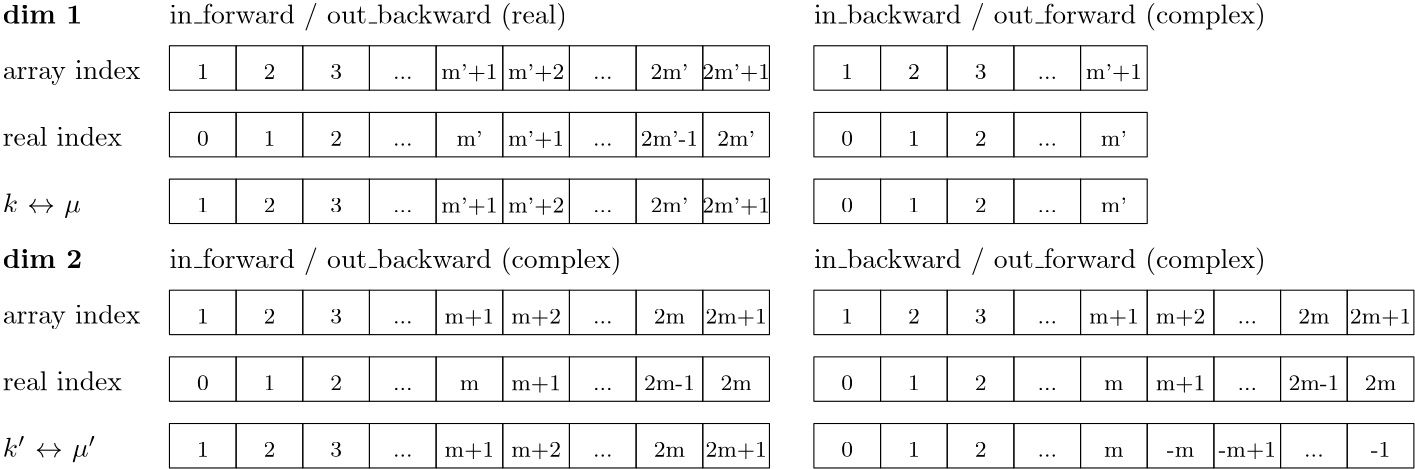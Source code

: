 <?xml version="1.0"?>
<!DOCTYPE ipe SYSTEM "ipe.dtd">
<ipe version="70107" creator="Ipe 7.1.7">
<info created="D:20151014141056" modified="D:20151014151458"/>
<ipestyle name="basic">
<symbol name="arrow/arc(spx)">
<path stroke="sym-stroke" fill="sym-stroke" pen="sym-pen">
0 0 m
-1 0.333 l
-1 -0.333 l
h
</path>
</symbol>
<symbol name="arrow/farc(spx)">
<path stroke="sym-stroke" fill="white" pen="sym-pen">
0 0 m
-1 0.333 l
-1 -0.333 l
h
</path>
</symbol>
<symbol name="arrow/ptarc(spx)">
<path stroke="sym-stroke" fill="sym-stroke" pen="sym-pen">
0 0 m
-1 0.333 l
-0.8 0 l
-1 -0.333 l
h
</path>
</symbol>
<symbol name="arrow/fptarc(spx)">
<path stroke="sym-stroke" fill="white" pen="sym-pen">
0 0 m
-1 0.333 l
-0.8 0 l
-1 -0.333 l
h
</path>
</symbol>
<symbol name="mark/circle(sx)" transformations="translations">
<path fill="sym-stroke">
0.6 0 0 0.6 0 0 e
0.4 0 0 0.4 0 0 e
</path>
</symbol>
<symbol name="mark/disk(sx)" transformations="translations">
<path fill="sym-stroke">
0.6 0 0 0.6 0 0 e
</path>
</symbol>
<symbol name="mark/fdisk(sfx)" transformations="translations">
<group>
<path fill="sym-fill">
0.5 0 0 0.5 0 0 e
</path>
<path fill="sym-stroke" fillrule="eofill">
0.6 0 0 0.6 0 0 e
0.4 0 0 0.4 0 0 e
</path>
</group>
</symbol>
<symbol name="mark/box(sx)" transformations="translations">
<path fill="sym-stroke" fillrule="eofill">
-0.6 -0.6 m
0.6 -0.6 l
0.6 0.6 l
-0.6 0.6 l
h
-0.4 -0.4 m
0.4 -0.4 l
0.4 0.4 l
-0.4 0.4 l
h
</path>
</symbol>
<symbol name="mark/square(sx)" transformations="translations">
<path fill="sym-stroke">
-0.6 -0.6 m
0.6 -0.6 l
0.6 0.6 l
-0.6 0.6 l
h
</path>
</symbol>
<symbol name="mark/fsquare(sfx)" transformations="translations">
<group>
<path fill="sym-fill">
-0.5 -0.5 m
0.5 -0.5 l
0.5 0.5 l
-0.5 0.5 l
h
</path>
<path fill="sym-stroke" fillrule="eofill">
-0.6 -0.6 m
0.6 -0.6 l
0.6 0.6 l
-0.6 0.6 l
h
-0.4 -0.4 m
0.4 -0.4 l
0.4 0.4 l
-0.4 0.4 l
h
</path>
</group>
</symbol>
<symbol name="mark/cross(sx)" transformations="translations">
<group>
<path fill="sym-stroke">
-0.43 -0.57 m
0.57 0.43 l
0.43 0.57 l
-0.57 -0.43 l
h
</path>
<path fill="sym-stroke">
-0.43 0.57 m
0.57 -0.43 l
0.43 -0.57 l
-0.57 0.43 l
h
</path>
</group>
</symbol>
<symbol name="arrow/fnormal(spx)">
<path stroke="sym-stroke" fill="white" pen="sym-pen">
0 0 m
-1 0.333 l
-1 -0.333 l
h
</path>
</symbol>
<symbol name="arrow/pointed(spx)">
<path stroke="sym-stroke" fill="sym-stroke" pen="sym-pen">
0 0 m
-1 0.333 l
-0.8 0 l
-1 -0.333 l
h
</path>
</symbol>
<symbol name="arrow/fpointed(spx)">
<path stroke="sym-stroke" fill="white" pen="sym-pen">
0 0 m
-1 0.333 l
-0.8 0 l
-1 -0.333 l
h
</path>
</symbol>
<symbol name="arrow/linear(spx)">
<path stroke="sym-stroke" pen="sym-pen">
-1 0.333 m
0 0 l
-1 -0.333 l
</path>
</symbol>
<symbol name="arrow/fdouble(spx)">
<path stroke="sym-stroke" fill="white" pen="sym-pen">
0 0 m
-1 0.333 l
-1 -0.333 l
h
-1 0 m
-2 0.333 l
-2 -0.333 l
h
</path>
</symbol>
<symbol name="arrow/double(spx)">
<path stroke="sym-stroke" fill="sym-stroke" pen="sym-pen">
0 0 m
-1 0.333 l
-1 -0.333 l
h
-1 0 m
-2 0.333 l
-2 -0.333 l
h
</path>
</symbol>
<pen name="heavier" value="0.8"/>
<pen name="fat" value="1.2"/>
<pen name="ultrafat" value="2"/>
<symbolsize name="large" value="5"/>
<symbolsize name="small" value="2"/>
<symbolsize name="tiny" value="1.1"/>
<arrowsize name="large" value="10"/>
<arrowsize name="small" value="5"/>
<arrowsize name="tiny" value="3"/>
<color name="red" value="1 0 0"/>
<color name="green" value="0 1 0"/>
<color name="blue" value="0 0 1"/>
<color name="yellow" value="1 1 0"/>
<color name="orange" value="1 0.647 0"/>
<color name="gold" value="1 0.843 0"/>
<color name="purple" value="0.627 0.125 0.941"/>
<color name="gray" value="0.745"/>
<color name="brown" value="0.647 0.165 0.165"/>
<color name="navy" value="0 0 0.502"/>
<color name="pink" value="1 0.753 0.796"/>
<color name="seagreen" value="0.18 0.545 0.341"/>
<color name="turquoise" value="0.251 0.878 0.816"/>
<color name="violet" value="0.933 0.51 0.933"/>
<color name="darkblue" value="0 0 0.545"/>
<color name="darkcyan" value="0 0.545 0.545"/>
<color name="darkgray" value="0.663"/>
<color name="darkgreen" value="0 0.392 0"/>
<color name="darkmagenta" value="0.545 0 0.545"/>
<color name="darkorange" value="1 0.549 0"/>
<color name="darkred" value="0.545 0 0"/>
<color name="lightblue" value="0.678 0.847 0.902"/>
<color name="lightcyan" value="0.878 1 1"/>
<color name="lightgray" value="0.827"/>
<color name="lightgreen" value="0.565 0.933 0.565"/>
<color name="lightyellow" value="1 1 0.878"/>
<dashstyle name="dashed" value="[4] 0"/>
<dashstyle name="dotted" value="[1 3] 0"/>
<dashstyle name="dash dotted" value="[4 2 1 2] 0"/>
<dashstyle name="dash dot dotted" value="[4 2 1 2 1 2] 0"/>
<textsize name="large" value="\large"/>
<textsize name="Large" value="\Large"/>
<textsize name="LARGE" value="\LARGE"/>
<textsize name="huge" value="\huge"/>
<textsize name="Huge" value="\Huge"/>
<textsize name="small" value="\small"/>
<textsize name="footnote" value="\footnotesize"/>
<textsize name="tiny" value="\tiny"/>
<textstyle name="center" begin="\begin{center}" end="\end{center}"/>
<textstyle name="itemize" begin="\begin{itemize}" end="\end{itemize}"/>
<textstyle name="item" begin="\begin{itemize}\item{}" end="\end{itemize}"/>
<gridsize name="4 pts" value="4"/>
<gridsize name="8 pts (~3 mm)" value="8"/>
<gridsize name="16 pts (~6 mm)" value="16"/>
<gridsize name="32 pts (~12 mm)" value="32"/>
<gridsize name="10 pts (~3.5 mm)" value="10"/>
<gridsize name="20 pts (~7 mm)" value="20"/>
<gridsize name="14 pts (~5 mm)" value="14"/>
<gridsize name="28 pts (~10 mm)" value="28"/>
<gridsize name="56 pts (~20 mm)" value="56"/>
<anglesize name="90 deg" value="90"/>
<anglesize name="60 deg" value="60"/>
<anglesize name="45 deg" value="45"/>
<anglesize name="30 deg" value="30"/>
<anglesize name="22.5 deg" value="22.5"/>
<tiling name="falling" angle="-60" step="4" width="1"/>
<tiling name="rising" angle="30" step="4" width="1"/>
</ipestyle>
<page>
<layer name="alpha"/>
<view layers="alpha" active="alpha"/>
<path layer="alpha" matrix="1.5 0 0 1 -112 -72" stroke="black">
144 800 m
144 784 l
160 784 l
160 800 l
h
</path>
<path matrix="1.5 0 0 1 -112 -72" stroke="black">
160 800 m
160 784 l
176 784 l
176 800 l
h
</path>
<path matrix="1.5 0 0 1 -112 -72" stroke="black">
176 800 m
176 784 l
192 784 l
192 800 l
h
</path>
<path matrix="1.5 0 0 1 -112 -72" stroke="black">
192 800 m
192 784 l
208 784 l
208 800 l
h
</path>
<path matrix="1.5 0 0 1 -112 -72" stroke="black">
208 800 m
208 784 l
224 784 l
224 800 l
h
</path>
<path matrix="1.5 0 0 1 -112 -72" stroke="black">
224 800 m
224 784 l
240 784 l
240 800 l
h
</path>
<path matrix="1.5 0 0 1 -112 -72" stroke="black">
240 800 m
240 784 l
256 784 l
256 800 l
h
</path>
<path matrix="1.5 0 0 1 -112 -72" stroke="black">
128 800 m
128 784 l
144 784 l
144 800 l
h
</path>
<path matrix="1.5 0 0 1 -112 -72" stroke="black">
256 800 m
256 784 l
272 784 l
272 800 l
h
</path>
<text matrix="1.5 0 0 1 -100 -68" transformations="translations" pos="128 784" stroke="black" type="label" width="4.234" height="5.136" depth="0" halign="center" valign="baseline" size="footnote">1</text>
<text matrix="1.5 0 0 1 -100 -68" transformations="translations" pos="144 784" stroke="black" type="label" width="4.234" height="5.136" depth="0" halign="center" valign="baseline" size="footnote">2</text>
<text matrix="1.5 0 0 1 -100 -68" transformations="translations" pos="160 784" stroke="black" type="label" width="4.234" height="5.136" depth="0" halign="center" valign="baseline" size="footnote">3</text>
<text matrix="1.5 0 0 1 -76 -68" transformations="translations" pos="192 784" stroke="black" type="label" width="17.878" height="5.137" depth="0.83" halign="center" valign="baseline" size="footnote">m+2</text>
<path matrix="1.5 0 0 1 -112 -96" stroke="black">
144 800 m
144 784 l
160 784 l
160 800 l
h
</path>
<path matrix="1.5 0 0 1 -112 -96" stroke="black">
160 800 m
160 784 l
176 784 l
176 800 l
h
</path>
<path matrix="1.5 0 0 1 -112 -96" stroke="black">
176 800 m
176 784 l
192 784 l
192 800 l
h
</path>
<path matrix="1.5 0 0 1 -112 -96" stroke="black">
192 800 m
192 784 l
208 784 l
208 800 l
h
</path>
<path matrix="1.5 0 0 1 -112 -96" stroke="black">
208 800 m
208 784 l
224 784 l
224 800 l
h
</path>
<path matrix="1.5 0 0 1 -112 -96" stroke="black">
224 800 m
224 784 l
240 784 l
240 800 l
h
</path>
<path matrix="1.5 0 0 1 -112 -96" stroke="black">
240 800 m
240 784 l
256 784 l
256 800 l
h
</path>
<path matrix="1.5 0 0 1 -112 -96" stroke="black">
128 800 m
128 784 l
144 784 l
144 800 l
h
</path>
<path matrix="1.5 0 0 1 -112 -96" stroke="black">
256 800 m
256 784 l
272 784 l
272 800 l
h
</path>
<text matrix="1.5 0 0 1 -76 -92" transformations="translations" pos="128 784" stroke="black" type="label" width="4.234" height="5.136" depth="0" halign="center" valign="baseline" size="footnote">1</text>
<text matrix="1.5 0 0 1 -76 -92" transformations="translations" pos="144 784" stroke="black" type="label" width="4.234" height="5.136" depth="0" halign="center" valign="baseline" size="footnote">2</text>
<path matrix="1.5 0 0 1 -112 -120" stroke="black">
144 800 m
144 784 l
160 784 l
160 800 l
h
</path>
<path matrix="1.5 0 0 1 -112 -120" stroke="black">
160 800 m
160 784 l
176 784 l
176 800 l
h
</path>
<path matrix="1.5 0 0 1 -112 -120" stroke="black">
176 800 m
176 784 l
192 784 l
192 800 l
h
</path>
<path matrix="1.5 0 0 1 -112 -120" stroke="black">
192 800 m
192 784 l
208 784 l
208 800 l
h
</path>
<path matrix="1.5 0 0 1 -112 -120" stroke="black">
208 800 m
208 784 l
224 784 l
224 800 l
h
</path>
<path matrix="1.5 0 0 1 -112 -120" stroke="black">
224 800 m
224 784 l
240 784 l
240 800 l
h
</path>
<path matrix="1.5 0 0 1 -112 -120" stroke="black">
240 800 m
240 784 l
256 784 l
256 800 l
h
</path>
<path matrix="1.5 0 0 1 -112 -120" stroke="black">
128 800 m
128 784 l
144 784 l
144 800 l
h
</path>
<path matrix="1.5 0 0 1 -112 -120" stroke="black">
256 800 m
256 784 l
272 784 l
272 800 l
h
</path>
<text matrix="1.5 0 0 1 -112 -72" transformations="translations" pos="128 808" stroke="black" type="label" width="162.784" height="7.473" depth="2.49" valign="baseline">in\_forward / out\_backward (complex)</text>
<text matrix="1.5 0 0 1 -112 16" transformations="translations" pos="128 808" stroke="black" type="label" width="143.163" height="7.473" depth="2.49" valign="baseline">in\_forward / out\_backward (real)</text>
<text matrix="1.5 0 0 1 120 -72" transformations="translations" pos="128 808" stroke="black" type="label" width="162.784" height="7.473" depth="2.49" valign="baseline">in\_backward / out\_forward (complex)</text>
<text matrix="0.5625 0 0 1 240 16" transformations="translations" pos="128 808" stroke="black" type="label" width="162.784" height="7.473" depth="2.49" valign="baseline">in\_backward / out\_forward (complex)</text>
<text matrix="1 0 0 1 -36 -32" transformations="translations" pos="56 768" stroke="black" type="label" width="28.642" height="6.918" depth="0" valign="baseline">\bf{dim 2}</text>
<text matrix="1 0 0 1 -36 56" transformations="translations" pos="56 768" stroke="black" type="label" width="28.642" height="6.918" depth="0" valign="baseline">\bf{dim 1}</text>
<text matrix="1 0 0 1 -12 144" transformations="translations" pos="32 660" stroke="black" type="label" width="49.592" height="6.926" depth="1.93" valign="baseline">array index</text>
<text matrix="1 0 0 1 -12 56" transformations="translations" pos="32 660" stroke="black" type="label" width="49.592" height="6.926" depth="1.93" valign="baseline">array index</text>
<text matrix="1 0 0 1 -12 -32" transformations="translations" pos="32 724" stroke="black" type="label" width="42.922" height="6.918" depth="0" valign="baseline">real index</text>
<text matrix="1 0 0 1 -12 -32" transformations="translations" pos="32 700" stroke="black" type="label" width="33.698" height="7.497" depth="1.93" valign="baseline">$k&apos;$ $\leftrightarrow$ $\mu&apos;$</text>
<text matrix="1 0 0 1 -12 56" transformations="translations" pos="32 724" stroke="black" type="label" width="42.922" height="6.918" depth="0" valign="baseline">real index</text>
<text matrix="1 0 0 1 -12 56" transformations="translations" pos="32 700" stroke="black" type="label" width="28.108" height="6.926" depth="1.93" valign="baseline">$k$ $\leftrightarrow$ $\mu$</text>
<text matrix="1.5 0 0 1 -100 -92" transformations="translations" pos="128 784" stroke="black" type="label" width="4.234" height="5.136" depth="0" halign="center" valign="baseline" size="footnote">0</text>
<text matrix="1.5 0 0 1 -100 -116" transformations="translations" pos="128 784" stroke="black" type="label" width="4.234" height="5.136" depth="0" halign="center" valign="baseline" size="footnote">1</text>
<text matrix="1.5 0 0 1 -100 -116" transformations="translations" pos="144 784" stroke="black" type="label" width="4.234" height="5.136" depth="0" halign="center" valign="baseline" size="footnote">2</text>
<text matrix="1.5 0 0 1 -100 -116" transformations="translations" pos="160 784" stroke="black" type="label" width="4.234" height="5.136" depth="0" halign="center" valign="baseline" size="footnote">3</text>
<text matrix="1.5 0 0 1 -124 -120" transformations="translations" pos="256 788" stroke="black" type="label" width="11.291" height="5.136" depth="0" halign="center" valign="baseline" size="footnote">2m</text>
<text matrix="1.5 0 0 1 -100 -120" transformations="translations" pos="256 788" stroke="black" type="label" width="22.112" height="5.137" depth="0.83" halign="center" valign="baseline" size="footnote">2m+1</text>
<path matrix="1.5 0 0 1 -112 16" stroke="black">
144 800 m
144 784 l
160 784 l
160 800 l
h
</path>
<path matrix="1.5 0 0 1 -112 16" stroke="black">
160 800 m
160 784 l
176 784 l
176 800 l
h
</path>
<path matrix="1.5 0 0 1 -112 16" stroke="black">
176 800 m
176 784 l
192 784 l
192 800 l
h
</path>
<path matrix="1.5 0 0 1 -112 16" stroke="black">
192 800 m
192 784 l
208 784 l
208 800 l
h
</path>
<path matrix="1.5 0 0 1 -112 16" stroke="black">
208 800 m
208 784 l
224 784 l
224 800 l
h
</path>
<path matrix="1.5 0 0 1 -112 16" stroke="black">
224 800 m
224 784 l
240 784 l
240 800 l
h
</path>
<path matrix="1.5 0 0 1 -112 16" stroke="black">
240 800 m
240 784 l
256 784 l
256 800 l
h
</path>
<path matrix="1.5 0 0 1 -112 16" stroke="black">
128 800 m
128 784 l
144 784 l
144 800 l
h
</path>
<path matrix="1.5 0 0 1 -112 16" stroke="black">
256 800 m
256 784 l
272 784 l
272 800 l
h
</path>
<text matrix="1.5 0 0 1 -100 20" transformations="translations" pos="128 784" stroke="black" type="label" width="4.234" height="5.136" depth="0" halign="center" valign="baseline" size="footnote">1</text>
<text matrix="1.5 0 0 1 -100 20" transformations="translations" pos="144 784" stroke="black" type="label" width="4.234" height="5.136" depth="0" halign="center" valign="baseline" size="footnote">2</text>
<text matrix="1.5 0 0 1 -100 20" transformations="translations" pos="160 784" stroke="black" type="label" width="4.234" height="5.136" depth="0" halign="center" valign="baseline" size="footnote">3</text>
<text matrix="1.5 0 0 1 -124 20" transformations="translations" pos="192 784" stroke="black" type="label" width="7.057" height="0.886" depth="0" halign="center" valign="baseline" size="footnote">...</text>
<path matrix="1.5 0 0 1 -112 -8" stroke="black">
144 800 m
144 784 l
160 784 l
160 800 l
h
</path>
<path matrix="1.5 0 0 1 -112 -8" stroke="black">
160 800 m
160 784 l
176 784 l
176 800 l
h
</path>
<path matrix="1.5 0 0 1 -112 -8" stroke="black">
176 800 m
176 784 l
192 784 l
192 800 l
h
</path>
<path matrix="1.5 0 0 1 -112 -8" stroke="black">
192 800 m
192 784 l
208 784 l
208 800 l
h
</path>
<path matrix="1.5 0 0 1 -112 -8" stroke="black">
208 800 m
208 784 l
224 784 l
224 800 l
h
</path>
<path matrix="1.5 0 0 1 -112 -8" stroke="black">
224 800 m
224 784 l
240 784 l
240 800 l
h
</path>
<path matrix="1.5 0 0 1 -112 -8" stroke="black">
240 800 m
240 784 l
256 784 l
256 800 l
h
</path>
<path matrix="1.5 0 0 1 -112 -8" stroke="black">
128 800 m
128 784 l
144 784 l
144 800 l
h
</path>
<path matrix="1.5 0 0 1 -112 -8" stroke="black">
256 800 m
256 784 l
272 784 l
272 800 l
h
</path>
<text matrix="1.5 0 0 1 -76 -4" transformations="translations" pos="128 784" stroke="black" type="label" width="4.234" height="5.136" depth="0" halign="center" valign="baseline" size="footnote">1</text>
<text matrix="1.5 0 0 1 -76 -4" transformations="translations" pos="144 784" stroke="black" type="label" width="4.234" height="5.136" depth="0" halign="center" valign="baseline" size="footnote">2</text>
<text matrix="1.5 0 0 1 -124 -4" transformations="translations" pos="192 784" stroke="black" type="label" width="7.057" height="0.886" depth="0" halign="center" valign="baseline" size="footnote">...</text>
<path matrix="1.5 0 0 1 -112 -32" stroke="black">
144 800 m
144 784 l
160 784 l
160 800 l
h
</path>
<path matrix="1.5 0 0 1 -112 -32" stroke="black">
160 800 m
160 784 l
176 784 l
176 800 l
h
</path>
<path matrix="1.5 0 0 1 -112 -32" stroke="black">
176 800 m
176 784 l
192 784 l
192 800 l
h
</path>
<path matrix="1.5 0 0 1 -112 -32" stroke="black">
192 800 m
192 784 l
208 784 l
208 800 l
h
</path>
<path matrix="1.5 0 0 1 -112 -32" stroke="black">
208 800 m
208 784 l
224 784 l
224 800 l
h
</path>
<path matrix="1.5 0 0 1 -112 -32" stroke="black">
224 800 m
224 784 l
240 784 l
240 800 l
h
</path>
<path matrix="1.5 0 0 1 -112 -32" stroke="black">
240 800 m
240 784 l
256 784 l
256 800 l
h
</path>
<path matrix="1.5 0 0 1 -112 -32" stroke="black">
128 800 m
128 784 l
144 784 l
144 800 l
h
</path>
<path matrix="1.5 0 0 1 -112 -32" stroke="black">
256 800 m
256 784 l
272 784 l
272 800 l
h
</path>
<text matrix="1.5 0 0 1 -100 -4" transformations="translations" pos="128 784" stroke="black" type="label" width="4.234" height="5.136" depth="0" halign="center" valign="baseline" size="footnote">0</text>
<text matrix="1.5 0 0 1 -100 -28" transformations="translations" pos="128 784" stroke="black" type="label" width="4.234" height="5.136" depth="0" halign="center" valign="baseline" size="footnote">1</text>
<text matrix="1.5 0 0 1 -100 -28" transformations="translations" pos="144 784" stroke="black" type="label" width="4.234" height="5.136" depth="0" halign="center" valign="baseline" size="footnote">2</text>
<text matrix="1.5 0 0 1 -100 -28" transformations="translations" pos="160 784" stroke="black" type="label" width="4.234" height="5.136" depth="0" halign="center" valign="baseline" size="footnote">3</text>
<text matrix="1.5 0 0 1 -124 -28" transformations="translations" pos="192 784" stroke="black" type="label" width="7.057" height="0.886" depth="0" halign="center" valign="baseline" size="footnote">...</text>
<text matrix="1.5 0 0 1 -124 -72" transformations="translations" pos="256 788" stroke="black" type="label" width="11.291" height="5.136" depth="0" halign="center" valign="baseline" size="footnote">2m</text>
<text matrix="1.5 0 0 1 -100 -72" transformations="translations" pos="256 788" stroke="black" type="label" width="22.112" height="5.137" depth="0.83" halign="center" valign="baseline" size="footnote">2m+1</text>
<text matrix="1.5 0 0 1 -100 -96" transformations="translations" pos="240 788" stroke="black" type="label" width="18.348" height="5.136" depth="0" halign="center" valign="baseline" size="footnote">2m-1</text>
<text matrix="1.5 0 0 1 -100 -96" transformations="translations" pos="256 788" stroke="black" type="label" width="11.291" height="5.136" depth="0" halign="center" valign="baseline" size="footnote">2m</text>
<text matrix="1.5 0 0 1 -124 16" transformations="translations" pos="256 788" stroke="black" type="label" width="13.643" height="5.535" depth="0" halign="center" valign="baseline" size="footnote">2m&apos;</text>
<text matrix="1.5 0 0 1 -100 16" transformations="translations" pos="256 788" stroke="black" type="label" width="24.464" height="5.535" depth="0.83" halign="center" valign="baseline" size="footnote">2m&apos;+1</text>
<text matrix="1.5 0 0 1 -124 -32" transformations="translations" pos="256 788" stroke="black" type="label" width="13.643" height="5.535" depth="0" halign="center" valign="baseline" size="footnote">2m&apos;</text>
<text matrix="1.5 0 0 1 -100 -32" transformations="translations" pos="256 788" stroke="black" type="label" width="24.464" height="5.535" depth="0.83" halign="center" valign="baseline" size="footnote">2m&apos;+1</text>
<text matrix="1.5 0 0 1 -100 -8" transformations="translations" pos="240 788" stroke="black" type="label" width="20.7" height="5.535" depth="0" halign="center" valign="baseline" size="footnote">2m&apos;-1</text>
<text matrix="1.5 0 0 1 -100 -8" transformations="translations" pos="256 788" stroke="black" type="label" width="13.643" height="5.535" depth="0" halign="center" valign="baseline" size="footnote">2m&apos;</text>
<path matrix="1.5 0 0 1 120 -72" stroke="black">
144 800 m
144 784 l
160 784 l
160 800 l
h
</path>
<path matrix="1.5 0 0 1 120 -72" stroke="black">
160 800 m
160 784 l
176 784 l
176 800 l
h
</path>
<path matrix="1.5 0 0 1 120 -72" stroke="black">
176 800 m
176 784 l
192 784 l
192 800 l
h
</path>
<path matrix="1.5 0 0 1 120 -72" stroke="black">
192 800 m
192 784 l
208 784 l
208 800 l
h
</path>
<path matrix="1.5 0 0 1 120 -72" stroke="black">
208 800 m
208 784 l
224 784 l
224 800 l
h
</path>
<path matrix="1.5 0 0 1 120 -72" stroke="black">
224 800 m
224 784 l
240 784 l
240 800 l
h
</path>
<path matrix="1.5 0 0 1 120 -72" stroke="black">
240 800 m
240 784 l
256 784 l
256 800 l
h
</path>
<path matrix="1.5 0 0 1 120 -72" stroke="black">
128 800 m
128 784 l
144 784 l
144 800 l
h
</path>
<path matrix="1.5 0 0 1 120 -72" stroke="black">
256 800 m
256 784 l
272 784 l
272 800 l
h
</path>
<text matrix="1.5 0 0 1 132 -68" transformations="translations" pos="128 784" stroke="black" type="label" width="4.234" height="5.136" depth="0" halign="center" valign="baseline" size="footnote">1</text>
<text matrix="1.5 0 0 1 132 -68" transformations="translations" pos="144 784" stroke="black" type="label" width="4.234" height="5.136" depth="0" halign="center" valign="baseline" size="footnote">2</text>
<text matrix="1.5 0 0 1 132 -68" transformations="translations" pos="160 784" stroke="black" type="label" width="4.234" height="5.136" depth="0" halign="center" valign="baseline" size="footnote">3</text>
<path matrix="1.5 0 0 1 120 -96" stroke="black">
144 800 m
144 784 l
160 784 l
160 800 l
h
</path>
<path matrix="1.5 0 0 1 120 -96" stroke="black">
160 800 m
160 784 l
176 784 l
176 800 l
h
</path>
<path matrix="1.5 0 0 1 120 -96" stroke="black">
176 800 m
176 784 l
192 784 l
192 800 l
h
</path>
<path matrix="1.5 0 0 1 120 -96" stroke="black">
192 800 m
192 784 l
208 784 l
208 800 l
h
</path>
<path matrix="1.5 0 0 1 120 -96" stroke="black">
208 800 m
208 784 l
224 784 l
224 800 l
h
</path>
<path matrix="1.5 0 0 1 120 -96" stroke="black">
224 800 m
224 784 l
240 784 l
240 800 l
h
</path>
<path matrix="1.5 0 0 1 120 -96" stroke="black">
240 800 m
240 784 l
256 784 l
256 800 l
h
</path>
<path matrix="1.5 0 0 1 120 -96" stroke="black">
128 800 m
128 784 l
144 784 l
144 800 l
h
</path>
<path matrix="1.5 0 0 1 120 -96" stroke="black">
256 800 m
256 784 l
272 784 l
272 800 l
h
</path>
<text matrix="1.5 0 0 1 156 -92" transformations="translations" pos="128 784" stroke="black" type="label" width="4.234" height="5.136" depth="0" halign="center" valign="baseline" size="footnote">1</text>
<text matrix="1.5 0 0 1 156 -92" transformations="translations" pos="144 784" stroke="black" type="label" width="4.234" height="5.136" depth="0" halign="center" valign="baseline" size="footnote">2</text>
<path matrix="1.5 0 0 1 120 -120" stroke="black">
144 800 m
144 784 l
160 784 l
160 800 l
h
</path>
<path matrix="1.5 0 0 1 120 -120" stroke="black">
160 800 m
160 784 l
176 784 l
176 800 l
h
</path>
<path matrix="1.5 0 0 1 120 -120" stroke="black">
176 800 m
176 784 l
192 784 l
192 800 l
h
</path>
<path matrix="1.5 0 0 1 120 -120" stroke="black">
192 800 m
192 784 l
208 784 l
208 800 l
h
</path>
<path matrix="1.5 0 0 1 120 -120" stroke="black">
208 800 m
208 784 l
224 784 l
224 800 l
h
</path>
<path matrix="1.5 0 0 1 120 -120" stroke="black">
224 800 m
224 784 l
240 784 l
240 800 l
h
</path>
<path matrix="1.5 0 0 1 120 -120" stroke="black">
240 800 m
240 784 l
256 784 l
256 800 l
h
</path>
<path matrix="1.5 0 0 1 120 -120" stroke="black">
128 800 m
128 784 l
144 784 l
144 800 l
h
</path>
<path matrix="1.5 0 0 1 120 -120" stroke="black">
256 800 m
256 784 l
272 784 l
272 800 l
h
</path>
<text matrix="1.5 0 0 1 132 -92" transformations="translations" pos="128 784" stroke="black" type="label" width="4.234" height="5.136" depth="0" halign="center" valign="baseline" size="footnote">0</text>
<text matrix="1.5 0 0 1 108 -72" transformations="translations" pos="256 788" stroke="black" type="label" width="11.291" height="5.136" depth="0" halign="center" valign="baseline" size="footnote">2m</text>
<text matrix="1.5 0 0 1 132 -72" transformations="translations" pos="256 788" stroke="black" type="label" width="22.112" height="5.137" depth="0.83" halign="center" valign="baseline" size="footnote">2m+1</text>
<text matrix="1.5 0 0 1 132 -96" transformations="translations" pos="240 788" stroke="black" type="label" width="18.348" height="5.136" depth="0" halign="center" valign="baseline" size="footnote">2m-1</text>
<text matrix="1.5 0 0 1 132 -96" transformations="translations" pos="256 788" stroke="black" type="label" width="11.291" height="5.136" depth="0" halign="center" valign="baseline" size="footnote">2m</text>
<text matrix="1.5 0 0 1 156 -116" transformations="translations" pos="128 784" stroke="black" type="label" width="4.234" height="5.136" depth="0" halign="center" valign="baseline" size="footnote">1</text>
<text matrix="1.5 0 0 1 156 -116" transformations="translations" pos="144 784" stroke="black" type="label" width="4.234" height="5.136" depth="0" halign="center" valign="baseline" size="footnote">2</text>
<text matrix="1.5 0 0 1 132 -116" transformations="translations" pos="128 784" stroke="black" type="label" width="4.234" height="5.136" depth="0" halign="center" valign="baseline" size="footnote">0</text>
<text matrix="1.5 0 0 1 108 -116" transformations="translations" pos="192 784" stroke="black" type="label" width="7.057" height="0.886" depth="0" halign="center" valign="baseline" size="footnote">...</text>
<text matrix="1.5 0 0 1 36 -120" transformations="translations" pos="256 788" stroke="black" type="label" width="7.057" height="3.432" depth="0" halign="center" valign="baseline" size="footnote">m</text>
<text matrix="1.5 0 0 1 60 -120" transformations="translations" pos="256 788" stroke="black" type="label" width="9.88" height="3.432" depth="0" halign="center" valign="baseline" size="footnote">-m</text>
<text matrix="1.5 0 0 1 132 -120" transformations="translations" pos="256 788" stroke="black" type="label" width="7.057" height="5.136" depth="0" halign="center" valign="baseline" size="footnote">-1</text>
<text matrix="1.5 0 0 1 84 -120" transformations="translations" pos="256 788" stroke="black" type="label" width="20.7" height="5.137" depth="0.83" halign="center" valign="baseline" size="footnote">-m+1</text>
<text matrix="1.5 0 0 1 204 -116" transformations="translations" pos="192 784" stroke="black" type="label" width="7.057" height="0.886" depth="0" halign="center" valign="baseline" size="footnote">...</text>
<text matrix="1.5 0 0 1 -124 -68" transformations="translations" pos="192 784" stroke="black" type="label" width="7.057" height="0.886" depth="0" halign="center" valign="baseline" size="footnote">...</text>
<text matrix="1.5 0 0 1 -124 -92" transformations="translations" pos="192 784" stroke="black" type="label" width="7.057" height="0.886" depth="0" halign="center" valign="baseline" size="footnote">...</text>
<text matrix="1.5 0 0 1 -196 -96" transformations="translations" pos="256 788" stroke="black" type="label" width="7.057" height="3.432" depth="0" halign="center" valign="baseline" size="footnote">m</text>
<text matrix="1.5 0 0 1 -154 -72" transformations="translations" pos="228 788" stroke="black" type="label" width="17.878" height="5.137" depth="0.83" halign="center" valign="baseline" size="footnote">m+1</text>
<text matrix="1.5 0 0 1 -130 -96" transformations="translations" pos="228 788" stroke="black" type="label" width="17.878" height="5.137" depth="0.83" halign="center" valign="baseline" size="footnote">m+1</text>
<text matrix="1.5 0 0 1 -124 -116" transformations="translations" pos="192 784" stroke="black" type="label" width="7.057" height="0.886" depth="0" halign="center" valign="baseline" size="footnote">...</text>
<text matrix="1.5 0 0 1 -52 -68" transformations="translations" pos="192 784" stroke="black" type="label" width="7.057" height="0.886" depth="0" halign="center" valign="baseline" size="footnote">...</text>
<text matrix="1.5 0 0 1 -52 -92" transformations="translations" pos="192 784" stroke="black" type="label" width="7.057" height="0.886" depth="0" halign="center" valign="baseline" size="footnote">...</text>
<text matrix="1.5 0 0 1 -76 -116" transformations="translations" pos="192 784" stroke="black" type="label" width="17.878" height="5.137" depth="0.83" halign="center" valign="baseline" size="footnote">m+2</text>
<text matrix="1.5 0 0 1 -154 -120" transformations="translations" pos="228 788" stroke="black" type="label" width="17.878" height="5.137" depth="0.83" halign="center" valign="baseline" size="footnote">m+1</text>
<text matrix="1.5 0 0 1 -52 -116" transformations="translations" pos="192 784" stroke="black" type="label" width="7.057" height="0.886" depth="0" halign="center" valign="baseline" size="footnote">...</text>
<text matrix="1.5 0 0 1 156 -68" transformations="translations" pos="192 784" stroke="black" type="label" width="17.878" height="5.137" depth="0.83" halign="center" valign="baseline" size="footnote">m+2</text>
<text matrix="1.5 0 0 1 108 -68" transformations="translations" pos="192 784" stroke="black" type="label" width="7.057" height="0.886" depth="0" halign="center" valign="baseline" size="footnote">...</text>
<text matrix="1.5 0 0 1 108 -92" transformations="translations" pos="192 784" stroke="black" type="label" width="7.057" height="0.886" depth="0" halign="center" valign="baseline" size="footnote">...</text>
<text matrix="1.5 0 0 1 36 -96" transformations="translations" pos="256 788" stroke="black" type="label" width="7.057" height="3.432" depth="0" halign="center" valign="baseline" size="footnote">m</text>
<text matrix="1.5 0 0 1 78 -72" transformations="translations" pos="228 788" stroke="black" type="label" width="17.878" height="5.137" depth="0.83" halign="center" valign="baseline" size="footnote">m+1</text>
<text matrix="1.5 0 0 1 102 -96" transformations="translations" pos="228 788" stroke="black" type="label" width="17.878" height="5.137" depth="0.83" halign="center" valign="baseline" size="footnote">m+1</text>
<text matrix="1.5 0 0 1 180 -68" transformations="translations" pos="192 784" stroke="black" type="label" width="7.057" height="0.886" depth="0" halign="center" valign="baseline" size="footnote">...</text>
<text matrix="1.5 0 0 1 180 -92" transformations="translations" pos="192 784" stroke="black" type="label" width="7.057" height="0.886" depth="0" halign="center" valign="baseline" size="footnote">...</text>
<text matrix="1.5 0 0 1 -76 20" transformations="translations" pos="192 784" stroke="black" type="label" width="20.23" height="5.535" depth="0.83" halign="center" valign="baseline" size="footnote">m&apos;+2</text>
<text matrix="1.5 0 0 1 -196 -8" transformations="translations" pos="256 788" stroke="black" type="label" width="9.409" height="5.535" depth="0" halign="center" valign="baseline" size="footnote">m&apos;</text>
<text matrix="1.5 0 0 1 -154 16" transformations="translations" pos="228 788" stroke="black" type="label" width="20.23" height="5.535" depth="0.83" halign="center" valign="baseline" size="footnote">m&apos;+1</text>
<text matrix="1.5 0 0 1 -52 20" transformations="translations" pos="192 784" stroke="black" type="label" width="7.057" height="0.886" depth="0" halign="center" valign="baseline" size="footnote">...</text>
<text matrix="1.5 0 0 1 -52 -4" transformations="translations" pos="192 784" stroke="black" type="label" width="7.057" height="0.886" depth="0" halign="center" valign="baseline" size="footnote">...</text>
<text matrix="1.5 0 0 1 -52 -28" transformations="translations" pos="192 784" stroke="black" type="label" width="7.057" height="0.886" depth="0" halign="center" valign="baseline" size="footnote">...</text>
<text matrix="1.5 0 0 1 -130 -8" transformations="translations" pos="228 788" stroke="black" type="label" width="20.23" height="5.535" depth="0.83" halign="center" valign="baseline" size="footnote">m&apos;+1</text>
<text matrix="1.5 0 0 1 -154 -32" transformations="translations" pos="228 788" stroke="black" type="label" width="20.23" height="5.535" depth="0.83" halign="center" valign="baseline" size="footnote">m&apos;+1</text>
<text matrix="1.5 0 0 1 -76 -28" transformations="translations" pos="192 784" stroke="black" type="label" width="20.23" height="5.535" depth="0.83" halign="center" valign="baseline" size="footnote">m&apos;+2</text>
<path matrix="1.5 0 0 1 120 16" stroke="black">
144 800 m
144 784 l
160 784 l
160 800 l
h
</path>
<path matrix="1.5 0 0 1 120 16" stroke="black">
160 800 m
160 784 l
176 784 l
176 800 l
h
</path>
<path matrix="1.5 0 0 1 120 16" stroke="black">
176 800 m
176 784 l
192 784 l
192 800 l
h
</path>
<path matrix="1.5 0 0 1 120 16" stroke="black">
192 800 m
192 784 l
208 784 l
208 800 l
h
</path>
<path matrix="1.5 0 0 1 120 16" stroke="black">
128 800 m
128 784 l
144 784 l
144 800 l
h
</path>
<text matrix="1.5 0 0 1 132 20" transformations="translations" pos="128 784" stroke="black" type="label" width="4.234" height="5.136" depth="0" halign="center" valign="baseline" size="footnote">1</text>
<text matrix="1.5 0 0 1 132 20" transformations="translations" pos="144 784" stroke="black" type="label" width="4.234" height="5.136" depth="0" halign="center" valign="baseline" size="footnote">2</text>
<text matrix="1.5 0 0 1 132 20" transformations="translations" pos="160 784" stroke="black" type="label" width="4.234" height="5.136" depth="0" halign="center" valign="baseline" size="footnote">3</text>
<path matrix="1.5 0 0 1 120 -8" stroke="black">
144 800 m
144 784 l
160 784 l
160 800 l
h
</path>
<path matrix="1.5 0 0 1 120 -8" stroke="black">
160 800 m
160 784 l
176 784 l
176 800 l
h
</path>
<path matrix="1.5 0 0 1 120 -8" stroke="black">
176 800 m
176 784 l
192 784 l
192 800 l
h
</path>
<path matrix="1.5 0 0 1 120 -8" stroke="black">
192 800 m
192 784 l
208 784 l
208 800 l
h
</path>
<path matrix="1.5 0 0 1 120 -8" stroke="black">
128 800 m
128 784 l
144 784 l
144 800 l
h
</path>
<text matrix="1.5 0 0 1 156 -4" transformations="translations" pos="128 784" stroke="black" type="label" width="4.234" height="5.136" depth="0" halign="center" valign="baseline" size="footnote">1</text>
<text matrix="1.5 0 0 1 156 -4" transformations="translations" pos="144 784" stroke="black" type="label" width="4.234" height="5.136" depth="0" halign="center" valign="baseline" size="footnote">2</text>
<path matrix="1.5 0 0 1 120 -32" stroke="black">
144 800 m
144 784 l
160 784 l
160 800 l
h
</path>
<path matrix="1.5 0 0 1 120 -32" stroke="black">
160 800 m
160 784 l
176 784 l
176 800 l
h
</path>
<path matrix="1.5 0 0 1 120 -32" stroke="black">
176 800 m
176 784 l
192 784 l
192 800 l
h
</path>
<path matrix="1.5 0 0 1 120 -32" stroke="black">
192 800 m
192 784 l
208 784 l
208 800 l
h
</path>
<path matrix="1.5 0 0 1 120 -32" stroke="black">
128 800 m
128 784 l
144 784 l
144 800 l
h
</path>
<text matrix="1.5 0 0 1 132 -4" transformations="translations" pos="128 784" stroke="black" type="label" width="4.234" height="5.136" depth="0" halign="center" valign="baseline" size="footnote">0</text>
<text matrix="1.5 0 0 1 156 -28" transformations="translations" pos="128 784" stroke="black" type="label" width="4.234" height="5.136" depth="0" halign="center" valign="baseline" size="footnote">1</text>
<text matrix="1.5 0 0 1 156 -28" transformations="translations" pos="144 784" stroke="black" type="label" width="4.234" height="5.136" depth="0" halign="center" valign="baseline" size="footnote">2</text>
<text matrix="1.5 0 0 1 132 -28" transformations="translations" pos="128 784" stroke="black" type="label" width="4.234" height="5.136" depth="0" halign="center" valign="baseline" size="footnote">0</text>
<text matrix="1.5 0 0 1 108 -28" transformations="translations" pos="192 784" stroke="black" type="label" width="7.057" height="0.886" depth="0" halign="center" valign="baseline" size="footnote">...</text>
<text matrix="1.5 0 0 1 108 20" transformations="translations" pos="192 784" stroke="black" type="label" width="7.057" height="0.886" depth="0" halign="center" valign="baseline" size="footnote">...</text>
<text matrix="1.5 0 0 1 108 -4" transformations="translations" pos="192 784" stroke="black" type="label" width="7.057" height="0.886" depth="0" halign="center" valign="baseline" size="footnote">...</text>
<text matrix="1.5 0 0 1 78 16" transformations="translations" pos="228 788" stroke="black" type="label" width="20.23" height="5.535" depth="0.83" halign="center" valign="baseline" size="footnote">m&apos;+1</text>
<text matrix="1.5 0 0 1 36 -8" transformations="translations" pos="256 788" stroke="black" type="label" width="9.409" height="5.535" depth="0" halign="center" valign="baseline" size="footnote">m&apos;</text>
<text matrix="1.5 0 0 1 36 -32" transformations="translations" pos="256 788" stroke="black" type="label" width="9.409" height="5.535" depth="0" halign="center" valign="baseline" size="footnote">m&apos;</text>
</page>
</ipe>
